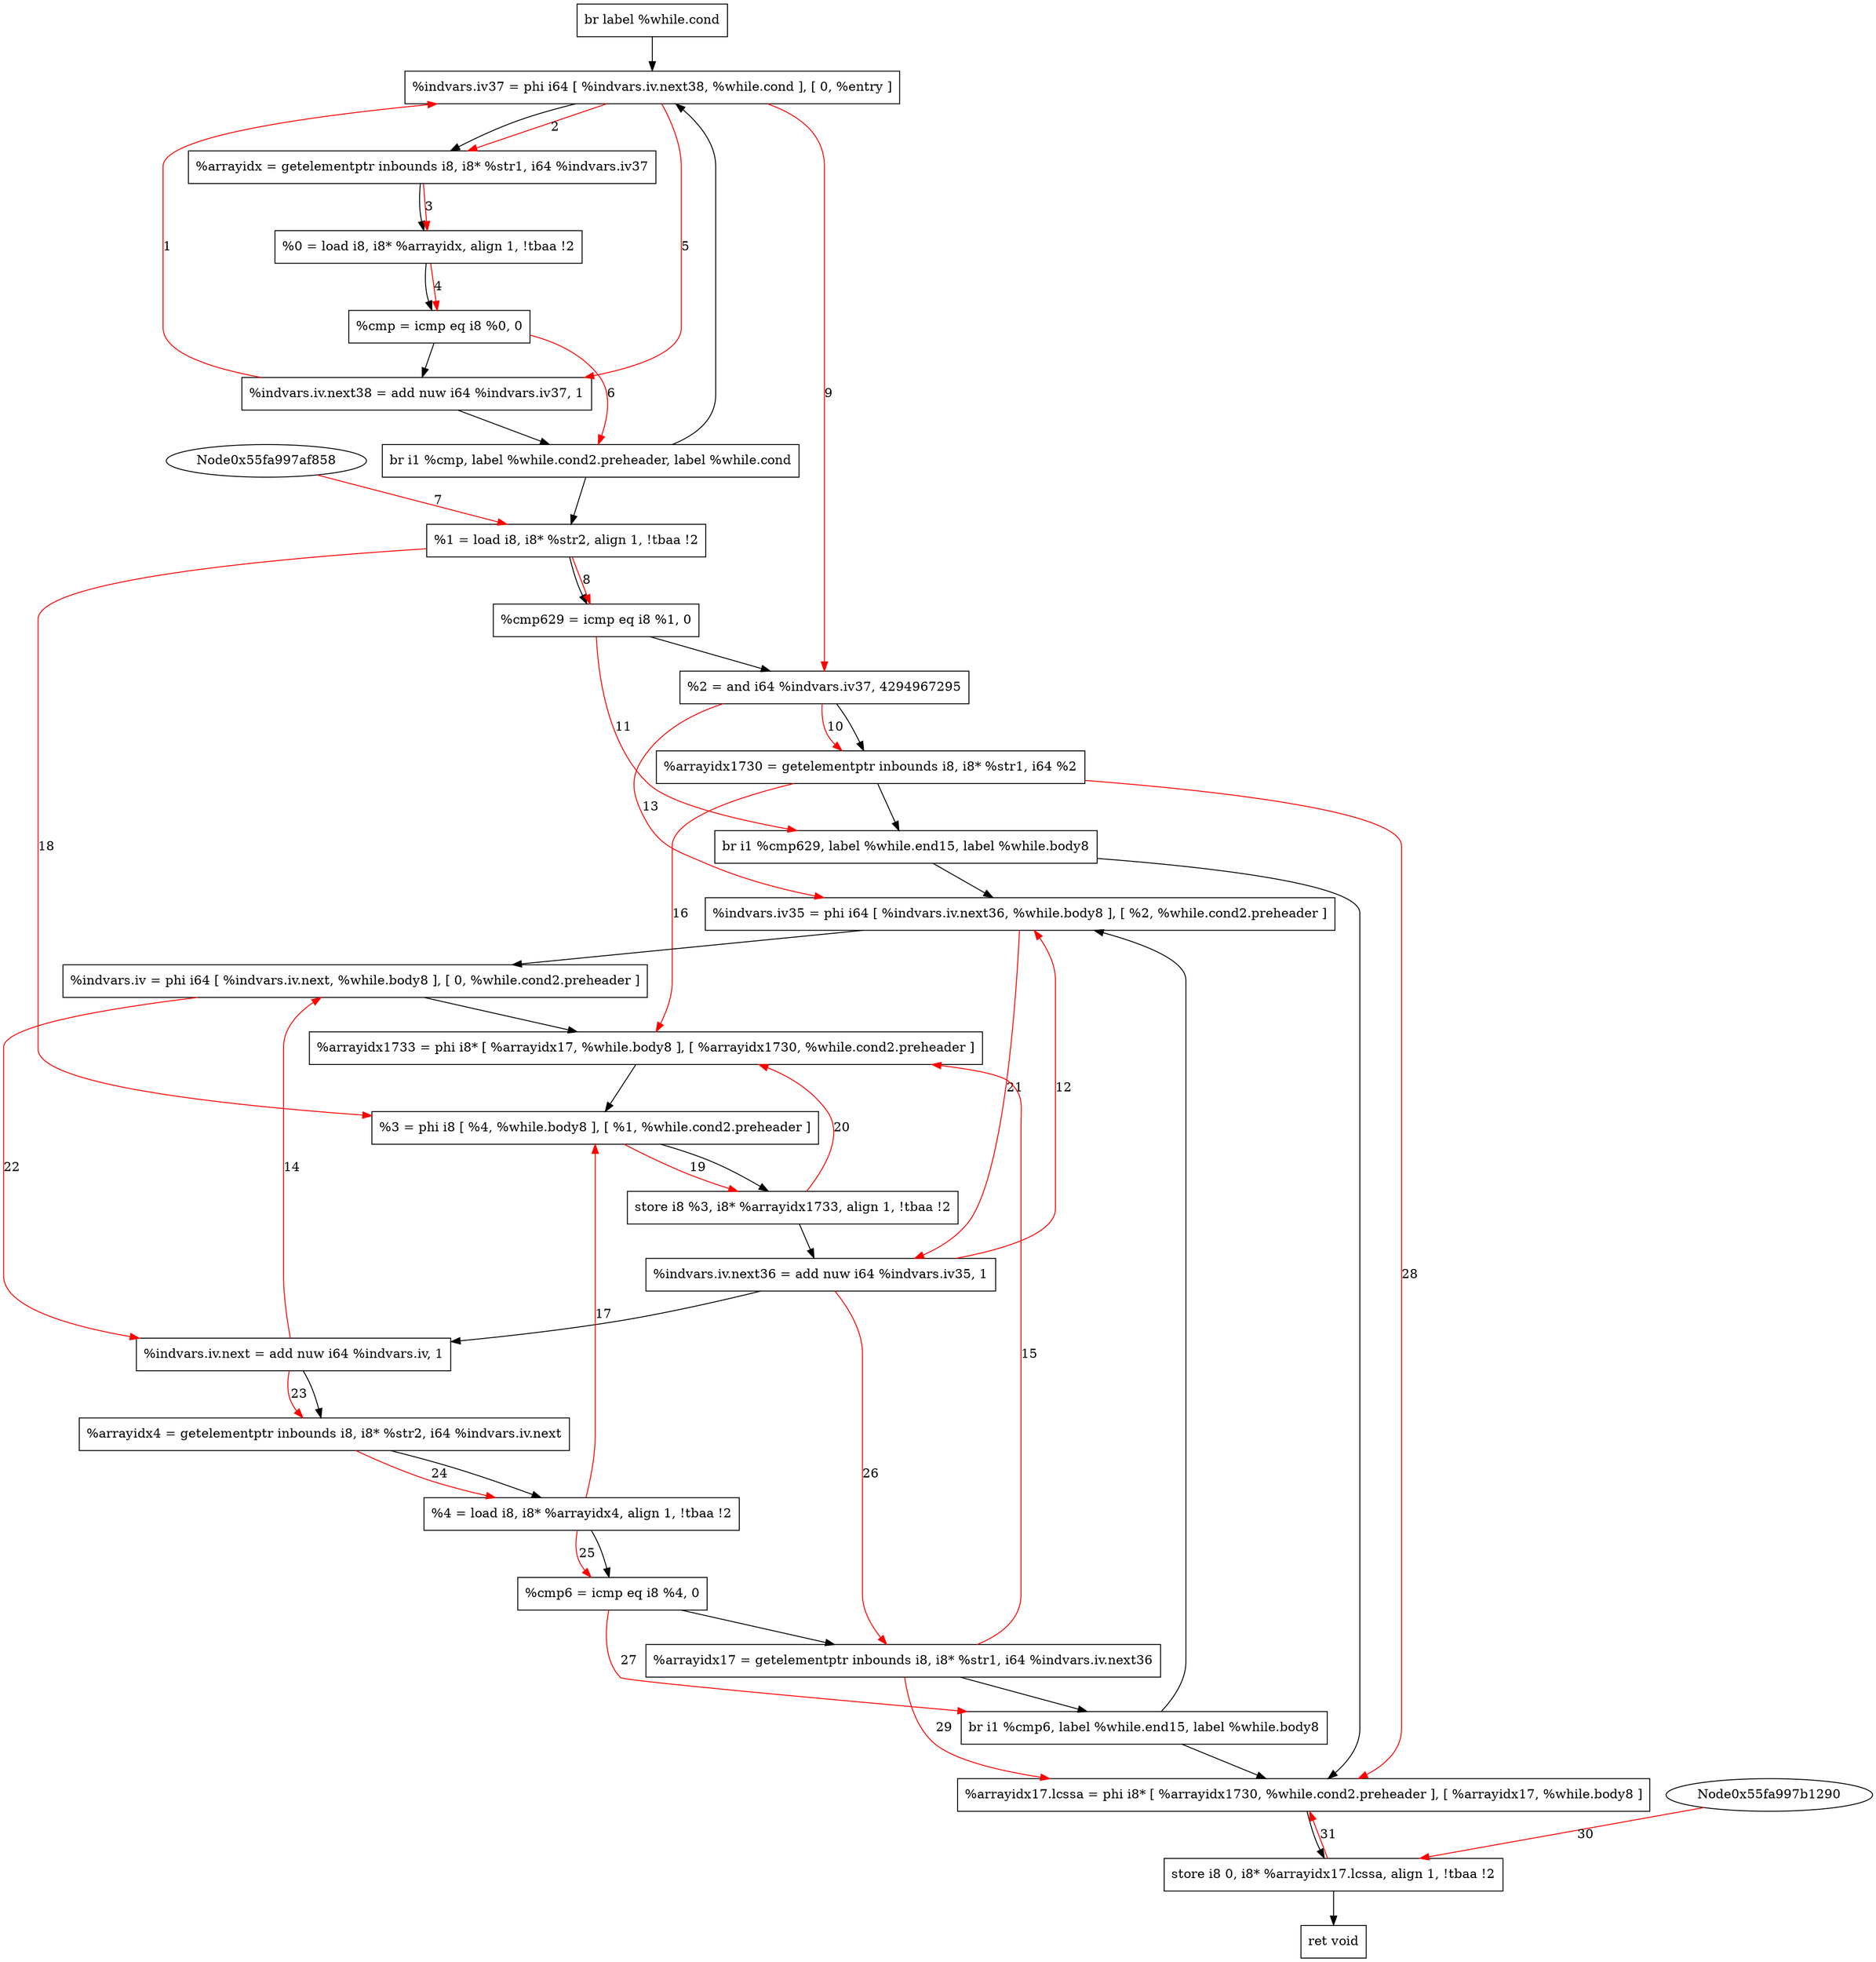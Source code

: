 digraph "CDFG for'func' function" {
	Node0x55fa997afaf8[shape=record, label="  br label %while.cond"]
	Node0x55fa997b01e8[shape=record, label="  %indvars.iv37 = phi i64 [ %indvars.iv.next38, %while.cond ], [ 0, %entry ]"]
	Node0x55fa997b02e0[shape=record, label="  %arrayidx = getelementptr inbounds i8, i8* %str1, i64 %indvars.iv37"]
	Node0x55fa997b0378[shape=record, label="  %0 = load i8, i8* %arrayidx, align 1, !tbaa !2"]
	Node0x55fa997b12f0[shape=record, label="  %cmp = icmp eq i8 %0, 0"]
	Node0x55fa997b13e0[shape=record, label="  %indvars.iv.next38 = add nuw i64 %indvars.iv37, 1"]
	Node0x55fa99738db8[shape=record, label="  br i1 %cmp, label %while.cond2.preheader, label %while.cond"]
	Node0x55fa997afa18[shape=record, label="  %1 = load i8, i8* %str2, align 1, !tbaa !2"]
	Node0x55fa997b1ae0[shape=record, label="  %cmp629 = icmp eq i8 %1, 0"]
	Node0x55fa997b1b50[shape=record, label="  %2 = and i64 %indvars.iv37, 4294967295"]
	Node0x55fa997b1bf0[shape=record, label="  %arrayidx1730 = getelementptr inbounds i8, i8* %str1, i64 %2"]
	Node0x55fa99744228[shape=record, label="  br i1 %cmp629, label %while.end15, label %while.body8"]
	Node0x55fa997b2068[shape=record, label="  %indvars.iv35 = phi i64 [ %indvars.iv.next36, %while.body8 ], [ %2, %while.cond2.preheader ]"]
	Node0x55fa997b21f8[shape=record, label="  %indvars.iv = phi i64 [ %indvars.iv.next, %while.body8 ], [ 0, %while.cond2.preheader ]"]
	Node0x55fa997b2388[shape=record, label="  %arrayidx1733 = phi i8* [ %arrayidx17, %while.body8 ], [ %arrayidx1730, %while.cond2.preheader ]"]
	Node0x55fa997b24c8[shape=record, label="  %3 = phi i8 [ %4, %while.body8 ], [ %1, %while.cond2.preheader ]"]
	Node0x55fa997b2590[shape=record, label="  store i8 %3, i8* %arrayidx1733, align 1, !tbaa !2"]
	Node0x55fa997b2610[shape=record, label="  %indvars.iv.next36 = add nuw i64 %indvars.iv35, 1"]
	Node0x55fa997b2680[shape=record, label="  %indvars.iv.next = add nuw i64 %indvars.iv, 1"]
	Node0x55fa997b26f0[shape=record, label="  %arrayidx4 = getelementptr inbounds i8, i8* %str2, i64 %indvars.iv.next"]
	Node0x55fa997b2148[shape=record, label="  %4 = load i8, i8* %arrayidx4, align 1, !tbaa !2"]
	Node0x55fa997b27c0[shape=record, label="  %cmp6 = icmp eq i8 %4, 0"]
	Node0x55fa997b2830[shape=record, label="  %arrayidx17 = getelementptr inbounds i8, i8* %str1, i64 %indvars.iv.next36"]
	Node0x55fa99744348[shape=record, label="  br i1 %cmp6, label %while.end15, label %while.body8"]
	Node0x55fa997b2888[shape=record, label="  %arrayidx17.lcssa = phi i8* [ %arrayidx1730, %while.cond2.preheader ], [ %arrayidx17, %while.body8 ]"]
	Node0x55fa997b2950[shape=record, label="  store i8 0, i8* %arrayidx17.lcssa, align 1, !tbaa !2"]
	Node0x55fa997b2420[shape=record, label="  ret void"]
	Node0x55fa997afaf8 -> Node0x55fa997b01e8
	Node0x55fa997b01e8 -> Node0x55fa997b02e0
	Node0x55fa997b02e0 -> Node0x55fa997b0378
	Node0x55fa997b0378 -> Node0x55fa997b12f0
	Node0x55fa997b12f0 -> Node0x55fa997b13e0
	Node0x55fa997b13e0 -> Node0x55fa99738db8
	Node0x55fa99738db8 -> Node0x55fa997afa18
	Node0x55fa99738db8 -> Node0x55fa997b01e8
	Node0x55fa997afa18 -> Node0x55fa997b1ae0
	Node0x55fa997b1ae0 -> Node0x55fa997b1b50
	Node0x55fa997b1b50 -> Node0x55fa997b1bf0
	Node0x55fa997b1bf0 -> Node0x55fa99744228
	Node0x55fa99744228 -> Node0x55fa997b2888
	Node0x55fa99744228 -> Node0x55fa997b2068
	Node0x55fa997b2068 -> Node0x55fa997b21f8
	Node0x55fa997b21f8 -> Node0x55fa997b2388
	Node0x55fa997b2388 -> Node0x55fa997b24c8
	Node0x55fa997b24c8 -> Node0x55fa997b2590
	Node0x55fa997b2590 -> Node0x55fa997b2610
	Node0x55fa997b2610 -> Node0x55fa997b2680
	Node0x55fa997b2680 -> Node0x55fa997b26f0
	Node0x55fa997b26f0 -> Node0x55fa997b2148
	Node0x55fa997b2148 -> Node0x55fa997b27c0
	Node0x55fa997b27c0 -> Node0x55fa997b2830
	Node0x55fa997b2830 -> Node0x55fa99744348
	Node0x55fa99744348 -> Node0x55fa997b2888
	Node0x55fa99744348 -> Node0x55fa997b2068
	Node0x55fa997b2888 -> Node0x55fa997b2950
	Node0x55fa997b2950 -> Node0x55fa997b2420
edge [color=red]
	Node0x55fa997b13e0 -> Node0x55fa997b01e8[label="1"]
	Node0x55fa997b01e8 -> Node0x55fa997b02e0[label="2"]
	Node0x55fa997b02e0 -> Node0x55fa997b0378[label="3"]
	Node0x55fa997b0378 -> Node0x55fa997b12f0[label="4"]
	Node0x55fa997b01e8 -> Node0x55fa997b13e0[label="5"]
	Node0x55fa997b12f0 -> Node0x55fa99738db8[label="6"]
	Node0x55fa997af858 -> Node0x55fa997afa18[label="7"]
	Node0x55fa997afa18 -> Node0x55fa997b1ae0[label="8"]
	Node0x55fa997b01e8 -> Node0x55fa997b1b50[label="9"]
	Node0x55fa997b1b50 -> Node0x55fa997b1bf0[label="10"]
	Node0x55fa997b1ae0 -> Node0x55fa99744228[label="11"]
	Node0x55fa997b2610 -> Node0x55fa997b2068[label="12"]
	Node0x55fa997b1b50 -> Node0x55fa997b2068[label="13"]
	Node0x55fa997b2680 -> Node0x55fa997b21f8[label="14"]
	Node0x55fa997b2830 -> Node0x55fa997b2388[label="15"]
	Node0x55fa997b1bf0 -> Node0x55fa997b2388[label="16"]
	Node0x55fa997b2148 -> Node0x55fa997b24c8[label="17"]
	Node0x55fa997afa18 -> Node0x55fa997b24c8[label="18"]
	Node0x55fa997b24c8 -> Node0x55fa997b2590[label="19"]
	Node0x55fa997b2590 -> Node0x55fa997b2388[label="20"]
	Node0x55fa997b2068 -> Node0x55fa997b2610[label="21"]
	Node0x55fa997b21f8 -> Node0x55fa997b2680[label="22"]
	Node0x55fa997b2680 -> Node0x55fa997b26f0[label="23"]
	Node0x55fa997b26f0 -> Node0x55fa997b2148[label="24"]
	Node0x55fa997b2148 -> Node0x55fa997b27c0[label="25"]
	Node0x55fa997b2610 -> Node0x55fa997b2830[label="26"]
	Node0x55fa997b27c0 -> Node0x55fa99744348[label="27"]
	Node0x55fa997b1bf0 -> Node0x55fa997b2888[label="28"]
	Node0x55fa997b2830 -> Node0x55fa997b2888[label="29"]
	Node0x55fa997b1290 -> Node0x55fa997b2950[label="30"]
	Node0x55fa997b2950 -> Node0x55fa997b2888[label="31"]
}
